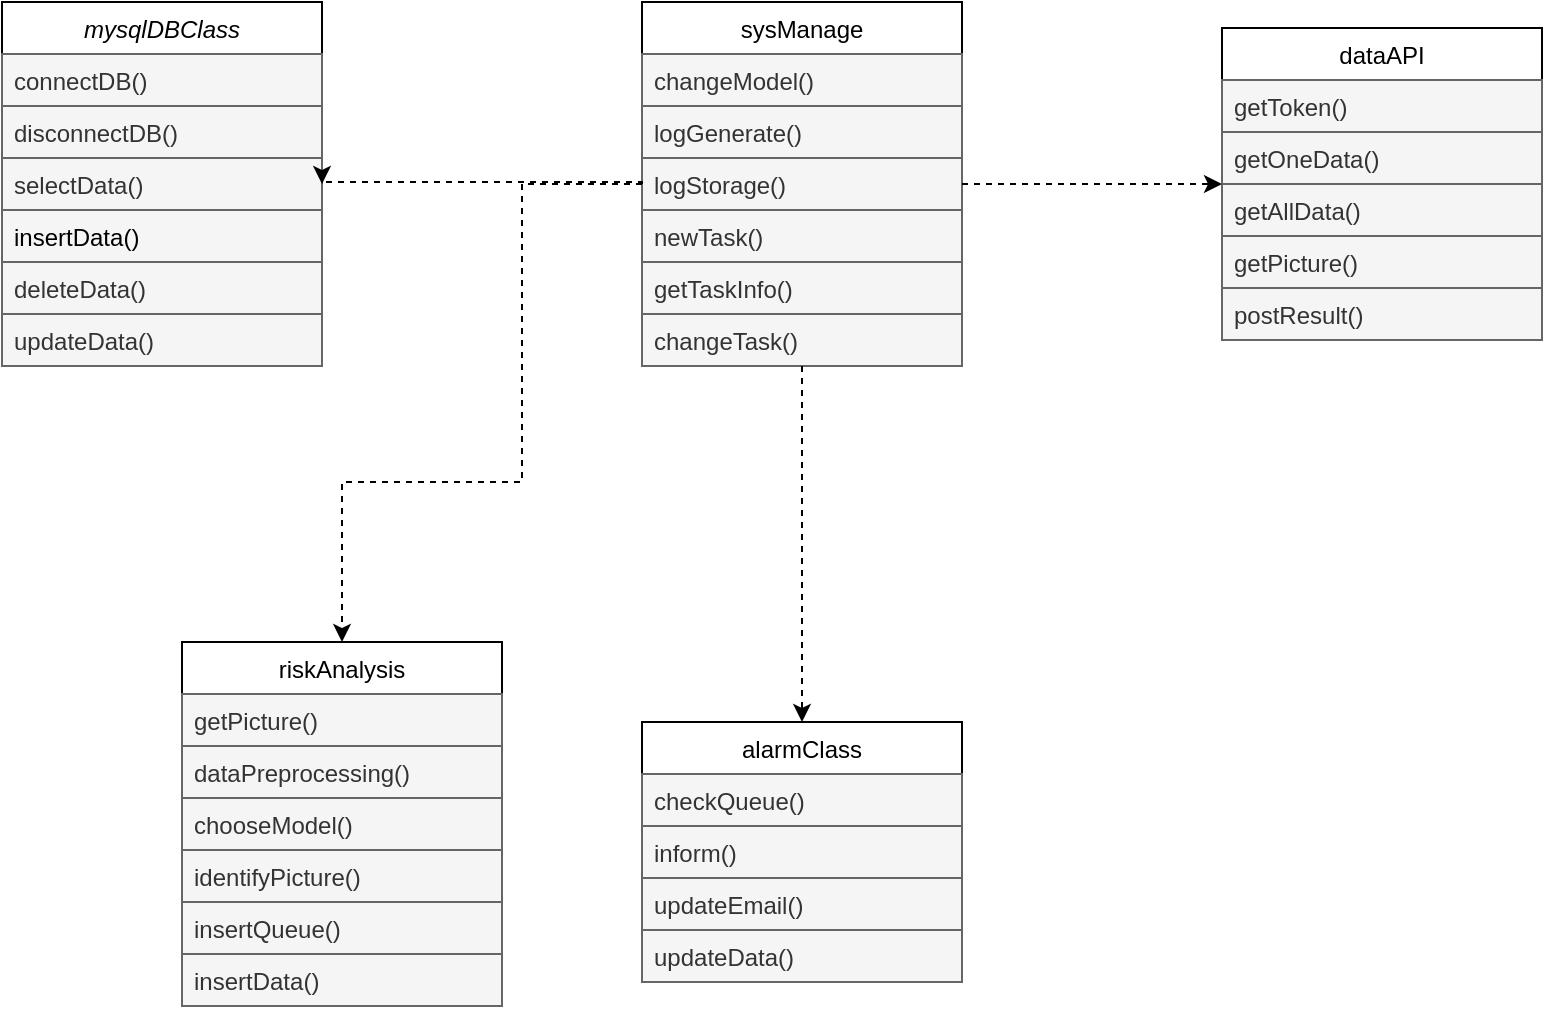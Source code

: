 <mxfile version="21.3.0" type="github">
  <diagram name="第 1 页" id="BGkA8NkWMcHwqfj4vlx7">
    <mxGraphModel dx="1594" dy="895" grid="1" gridSize="10" guides="1" tooltips="1" connect="1" arrows="1" fold="1" page="1" pageScale="1" pageWidth="827" pageHeight="1169" math="0" shadow="0">
      <root>
        <mxCell id="0" />
        <mxCell id="1" parent="0" />
        <mxCell id="BYANO2_60x0UXPzx0a7U-1" value="mysqlDBClass" style="swimlane;fontStyle=2;align=center;verticalAlign=top;childLayout=stackLayout;horizontal=1;startSize=26;horizontalStack=0;resizeParent=1;resizeLast=0;collapsible=1;marginBottom=0;rounded=0;shadow=0;strokeWidth=1;" vertex="1" parent="1">
          <mxGeometry x="30" y="70" width="160" height="182" as="geometry">
            <mxRectangle x="230" y="140" width="160" height="26" as="alternateBounds" />
          </mxGeometry>
        </mxCell>
        <mxCell id="BYANO2_60x0UXPzx0a7U-2" value="connectDB()" style="text;align=left;verticalAlign=top;spacingLeft=4;spacingRight=4;overflow=hidden;rotatable=0;points=[[0,0.5],[1,0.5]];portConstraint=eastwest;fillColor=#f5f5f5;fontColor=#333333;strokeColor=#666666;" vertex="1" parent="BYANO2_60x0UXPzx0a7U-1">
          <mxGeometry y="26" width="160" height="26" as="geometry" />
        </mxCell>
        <mxCell id="BYANO2_60x0UXPzx0a7U-3" value="disconnectDB()" style="text;align=left;verticalAlign=top;spacingLeft=4;spacingRight=4;overflow=hidden;rotatable=0;points=[[0,0.5],[1,0.5]];portConstraint=eastwest;rounded=0;shadow=0;html=0;fillColor=#f5f5f5;fontColor=#333333;strokeColor=#666666;" vertex="1" parent="BYANO2_60x0UXPzx0a7U-1">
          <mxGeometry y="52" width="160" height="26" as="geometry" />
        </mxCell>
        <mxCell id="BYANO2_60x0UXPzx0a7U-4" value="selectData()" style="text;align=left;verticalAlign=top;spacingLeft=4;spacingRight=4;overflow=hidden;rotatable=0;points=[[0,0.5],[1,0.5]];portConstraint=eastwest;rounded=0;shadow=0;html=0;fillColor=#f5f5f5;fontColor=#333333;strokeColor=#666666;" vertex="1" parent="BYANO2_60x0UXPzx0a7U-1">
          <mxGeometry y="78" width="160" height="26" as="geometry" />
        </mxCell>
        <mxCell id="BYANO2_60x0UXPzx0a7U-5" value="insertData()" style="text;align=left;verticalAlign=top;spacingLeft=4;spacingRight=4;overflow=hidden;rotatable=0;points=[[0,0.5],[1,0.5]];portConstraint=eastwest;rounded=0;shadow=0;html=0;fillColor=#f5f5f5;strokeColor=#666666;" vertex="1" parent="BYANO2_60x0UXPzx0a7U-1">
          <mxGeometry y="104" width="160" height="26" as="geometry" />
        </mxCell>
        <mxCell id="BYANO2_60x0UXPzx0a7U-6" value="deleteData()" style="text;align=left;verticalAlign=top;spacingLeft=4;spacingRight=4;overflow=hidden;rotatable=0;points=[[0,0.5],[1,0.5]];portConstraint=eastwest;rounded=0;shadow=0;html=0;fillColor=#f5f5f5;fontColor=#333333;strokeColor=#666666;" vertex="1" parent="BYANO2_60x0UXPzx0a7U-1">
          <mxGeometry y="130" width="160" height="26" as="geometry" />
        </mxCell>
        <mxCell id="BYANO2_60x0UXPzx0a7U-7" value="updateData()" style="text;align=left;verticalAlign=top;spacingLeft=4;spacingRight=4;overflow=hidden;rotatable=0;points=[[0,0.5],[1,0.5]];portConstraint=eastwest;rounded=0;shadow=0;html=0;fillColor=#f5f5f5;fontColor=#333333;strokeColor=#666666;" vertex="1" parent="BYANO2_60x0UXPzx0a7U-1">
          <mxGeometry y="156" width="160" height="26" as="geometry" />
        </mxCell>
        <mxCell id="BYANO2_60x0UXPzx0a7U-8" value="sysManage" style="swimlane;fontStyle=0;align=center;verticalAlign=top;childLayout=stackLayout;horizontal=1;startSize=26;horizontalStack=0;resizeParent=1;resizeLast=0;collapsible=1;marginBottom=0;rounded=0;shadow=0;strokeWidth=1;" vertex="1" parent="1">
          <mxGeometry x="350" y="70" width="160" height="182" as="geometry">
            <mxRectangle x="70" y="360" width="160" height="26" as="alternateBounds" />
          </mxGeometry>
        </mxCell>
        <mxCell id="BYANO2_60x0UXPzx0a7U-9" value="changeModel()" style="text;align=left;verticalAlign=top;spacingLeft=4;spacingRight=4;overflow=hidden;rotatable=0;points=[[0,0.5],[1,0.5]];portConstraint=eastwest;fillColor=#f5f5f5;fontColor=#333333;strokeColor=#666666;" vertex="1" parent="BYANO2_60x0UXPzx0a7U-8">
          <mxGeometry y="26" width="160" height="26" as="geometry" />
        </mxCell>
        <mxCell id="BYANO2_60x0UXPzx0a7U-10" value="logGenerate()" style="text;align=left;verticalAlign=top;spacingLeft=4;spacingRight=4;overflow=hidden;rotatable=0;points=[[0,0.5],[1,0.5]];portConstraint=eastwest;fillColor=#f5f5f5;fontColor=#333333;strokeColor=#666666;" vertex="1" parent="BYANO2_60x0UXPzx0a7U-8">
          <mxGeometry y="52" width="160" height="26" as="geometry" />
        </mxCell>
        <mxCell id="BYANO2_60x0UXPzx0a7U-11" value="logStorage()" style="text;align=left;verticalAlign=top;spacingLeft=4;spacingRight=4;overflow=hidden;rotatable=0;points=[[0,0.5],[1,0.5]];portConstraint=eastwest;fillColor=#f5f5f5;fontColor=#333333;strokeColor=#666666;" vertex="1" parent="BYANO2_60x0UXPzx0a7U-8">
          <mxGeometry y="78" width="160" height="26" as="geometry" />
        </mxCell>
        <mxCell id="BYANO2_60x0UXPzx0a7U-12" value="newTask()" style="text;align=left;verticalAlign=top;spacingLeft=4;spacingRight=4;overflow=hidden;rotatable=0;points=[[0,0.5],[1,0.5]];portConstraint=eastwest;fillColor=#f5f5f5;fontColor=#333333;strokeColor=#666666;" vertex="1" parent="BYANO2_60x0UXPzx0a7U-8">
          <mxGeometry y="104" width="160" height="26" as="geometry" />
        </mxCell>
        <mxCell id="BYANO2_60x0UXPzx0a7U-13" value="getTaskInfo()" style="text;align=left;verticalAlign=top;spacingLeft=4;spacingRight=4;overflow=hidden;rotatable=0;points=[[0,0.5],[1,0.5]];portConstraint=eastwest;fillColor=#f5f5f5;fontColor=#333333;strokeColor=#666666;" vertex="1" parent="BYANO2_60x0UXPzx0a7U-8">
          <mxGeometry y="130" width="160" height="26" as="geometry" />
        </mxCell>
        <mxCell id="BYANO2_60x0UXPzx0a7U-14" value="changeTask()" style="text;align=left;verticalAlign=top;spacingLeft=4;spacingRight=4;overflow=hidden;rotatable=0;points=[[0,0.5],[1,0.5]];portConstraint=eastwest;fillColor=#f5f5f5;fontColor=#333333;strokeColor=#666666;" vertex="1" parent="BYANO2_60x0UXPzx0a7U-8">
          <mxGeometry y="156" width="160" height="26" as="geometry" />
        </mxCell>
        <mxCell id="BYANO2_60x0UXPzx0a7U-15" value="alarmClass" style="swimlane;fontStyle=0;align=center;verticalAlign=top;childLayout=stackLayout;horizontal=1;startSize=26;horizontalStack=0;resizeParent=1;resizeLast=0;collapsible=1;marginBottom=0;rounded=0;shadow=0;strokeWidth=1;" vertex="1" parent="1">
          <mxGeometry x="350" y="430" width="160" height="130" as="geometry">
            <mxRectangle x="340" y="380" width="170" height="26" as="alternateBounds" />
          </mxGeometry>
        </mxCell>
        <mxCell id="BYANO2_60x0UXPzx0a7U-16" value="checkQueue()" style="text;align=left;verticalAlign=top;spacingLeft=4;spacingRight=4;overflow=hidden;rotatable=0;points=[[0,0.5],[1,0.5]];portConstraint=eastwest;fillColor=#f5f5f5;fontColor=#333333;strokeColor=#666666;" vertex="1" parent="BYANO2_60x0UXPzx0a7U-15">
          <mxGeometry y="26" width="160" height="26" as="geometry" />
        </mxCell>
        <mxCell id="BYANO2_60x0UXPzx0a7U-17" value="inform()" style="text;align=left;verticalAlign=top;spacingLeft=4;spacingRight=4;overflow=hidden;rotatable=0;points=[[0,0.5],[1,0.5]];portConstraint=eastwest;fillColor=#f5f5f5;fontColor=#333333;strokeColor=#666666;" vertex="1" parent="BYANO2_60x0UXPzx0a7U-15">
          <mxGeometry y="52" width="160" height="26" as="geometry" />
        </mxCell>
        <mxCell id="BYANO2_60x0UXPzx0a7U-18" value="updateEmail()" style="text;align=left;verticalAlign=top;spacingLeft=4;spacingRight=4;overflow=hidden;rotatable=0;points=[[0,0.5],[1,0.5]];portConstraint=eastwest;fillColor=#f5f5f5;fontColor=#333333;strokeColor=#666666;" vertex="1" parent="BYANO2_60x0UXPzx0a7U-15">
          <mxGeometry y="78" width="160" height="26" as="geometry" />
        </mxCell>
        <mxCell id="BYANO2_60x0UXPzx0a7U-19" value="updateData()" style="text;align=left;verticalAlign=top;spacingLeft=4;spacingRight=4;overflow=hidden;rotatable=0;points=[[0,0.5],[1,0.5]];portConstraint=eastwest;fillColor=#f5f5f5;fontColor=#333333;strokeColor=#666666;" vertex="1" parent="BYANO2_60x0UXPzx0a7U-15">
          <mxGeometry y="104" width="160" height="26" as="geometry" />
        </mxCell>
        <mxCell id="BYANO2_60x0UXPzx0a7U-20" value="riskAnalysis" style="swimlane;fontStyle=0;align=center;verticalAlign=top;childLayout=stackLayout;horizontal=1;startSize=26;horizontalStack=0;resizeParent=1;resizeLast=0;collapsible=1;marginBottom=0;rounded=0;shadow=0;strokeWidth=1;" vertex="1" parent="1">
          <mxGeometry x="120" y="390" width="160" height="182" as="geometry">
            <mxRectangle x="70" y="360" width="160" height="26" as="alternateBounds" />
          </mxGeometry>
        </mxCell>
        <mxCell id="BYANO2_60x0UXPzx0a7U-21" value="getPicture()" style="text;align=left;verticalAlign=top;spacingLeft=4;spacingRight=4;overflow=hidden;rotatable=0;points=[[0,0.5],[1,0.5]];portConstraint=eastwest;fillColor=#f5f5f5;fontColor=#333333;strokeColor=#666666;" vertex="1" parent="BYANO2_60x0UXPzx0a7U-20">
          <mxGeometry y="26" width="160" height="26" as="geometry" />
        </mxCell>
        <mxCell id="BYANO2_60x0UXPzx0a7U-22" value="dataPreprocessing()" style="text;align=left;verticalAlign=top;spacingLeft=4;spacingRight=4;overflow=hidden;rotatable=0;points=[[0,0.5],[1,0.5]];portConstraint=eastwest;fillColor=#f5f5f5;fontColor=#333333;strokeColor=#666666;" vertex="1" parent="BYANO2_60x0UXPzx0a7U-20">
          <mxGeometry y="52" width="160" height="26" as="geometry" />
        </mxCell>
        <mxCell id="BYANO2_60x0UXPzx0a7U-23" value="chooseModel()" style="text;align=left;verticalAlign=top;spacingLeft=4;spacingRight=4;overflow=hidden;rotatable=0;points=[[0,0.5],[1,0.5]];portConstraint=eastwest;fillColor=#f5f5f5;fontColor=#333333;strokeColor=#666666;" vertex="1" parent="BYANO2_60x0UXPzx0a7U-20">
          <mxGeometry y="78" width="160" height="26" as="geometry" />
        </mxCell>
        <mxCell id="BYANO2_60x0UXPzx0a7U-24" value="identifyPicture()" style="text;align=left;verticalAlign=top;spacingLeft=4;spacingRight=4;overflow=hidden;rotatable=0;points=[[0,0.5],[1,0.5]];portConstraint=eastwest;fillColor=#f5f5f5;fontColor=#333333;strokeColor=#666666;" vertex="1" parent="BYANO2_60x0UXPzx0a7U-20">
          <mxGeometry y="104" width="160" height="26" as="geometry" />
        </mxCell>
        <mxCell id="BYANO2_60x0UXPzx0a7U-25" value="insertQueue()" style="text;align=left;verticalAlign=top;spacingLeft=4;spacingRight=4;overflow=hidden;rotatable=0;points=[[0,0.5],[1,0.5]];portConstraint=eastwest;fillColor=#f5f5f5;fontColor=#333333;strokeColor=#666666;" vertex="1" parent="BYANO2_60x0UXPzx0a7U-20">
          <mxGeometry y="130" width="160" height="26" as="geometry" />
        </mxCell>
        <mxCell id="BYANO2_60x0UXPzx0a7U-26" value="insertData()" style="text;align=left;verticalAlign=top;spacingLeft=4;spacingRight=4;overflow=hidden;rotatable=0;points=[[0,0.5],[1,0.5]];portConstraint=eastwest;fillColor=#f5f5f5;fontColor=#333333;strokeColor=#666666;" vertex="1" parent="BYANO2_60x0UXPzx0a7U-20">
          <mxGeometry y="156" width="160" height="26" as="geometry" />
        </mxCell>
        <mxCell id="BYANO2_60x0UXPzx0a7U-27" value="dataAPI" style="swimlane;fontStyle=0;align=center;verticalAlign=top;childLayout=stackLayout;horizontal=1;startSize=26;horizontalStack=0;resizeParent=1;resizeLast=0;collapsible=1;marginBottom=0;rounded=0;shadow=0;strokeWidth=1;" vertex="1" parent="1">
          <mxGeometry x="640" y="83" width="160" height="156" as="geometry">
            <mxRectangle x="550" y="140" width="160" height="26" as="alternateBounds" />
          </mxGeometry>
        </mxCell>
        <mxCell id="BYANO2_60x0UXPzx0a7U-28" value="getToken()" style="text;align=left;verticalAlign=top;spacingLeft=4;spacingRight=4;overflow=hidden;rotatable=0;points=[[0,0.5],[1,0.5]];portConstraint=eastwest;fillColor=#f5f5f5;fontColor=#333333;strokeColor=#666666;" vertex="1" parent="BYANO2_60x0UXPzx0a7U-27">
          <mxGeometry y="26" width="160" height="26" as="geometry" />
        </mxCell>
        <mxCell id="BYANO2_60x0UXPzx0a7U-29" value="getOneData()" style="text;align=left;verticalAlign=top;spacingLeft=4;spacingRight=4;overflow=hidden;rotatable=0;points=[[0,0.5],[1,0.5]];portConstraint=eastwest;rounded=0;shadow=0;html=0;fillColor=#f5f5f5;fontColor=#333333;strokeColor=#666666;" vertex="1" parent="BYANO2_60x0UXPzx0a7U-27">
          <mxGeometry y="52" width="160" height="26" as="geometry" />
        </mxCell>
        <mxCell id="BYANO2_60x0UXPzx0a7U-30" value="getAllData()" style="text;align=left;verticalAlign=top;spacingLeft=4;spacingRight=4;overflow=hidden;rotatable=0;points=[[0,0.5],[1,0.5]];portConstraint=eastwest;rounded=0;shadow=0;html=0;fillColor=#f5f5f5;fontColor=#333333;strokeColor=#666666;" vertex="1" parent="BYANO2_60x0UXPzx0a7U-27">
          <mxGeometry y="78" width="160" height="26" as="geometry" />
        </mxCell>
        <mxCell id="BYANO2_60x0UXPzx0a7U-31" value="getPicture()" style="text;align=left;verticalAlign=top;spacingLeft=4;spacingRight=4;overflow=hidden;rotatable=0;points=[[0,0.5],[1,0.5]];portConstraint=eastwest;rounded=0;shadow=0;html=0;fillColor=#f5f5f5;fontColor=#333333;strokeColor=#666666;" vertex="1" parent="BYANO2_60x0UXPzx0a7U-27">
          <mxGeometry y="104" width="160" height="26" as="geometry" />
        </mxCell>
        <mxCell id="BYANO2_60x0UXPzx0a7U-32" value="postResult()" style="text;align=left;verticalAlign=top;spacingLeft=4;spacingRight=4;overflow=hidden;rotatable=0;points=[[0,0.5],[1,0.5]];portConstraint=eastwest;rounded=0;shadow=0;html=0;fillColor=#f5f5f5;fontColor=#333333;strokeColor=#666666;" vertex="1" parent="BYANO2_60x0UXPzx0a7U-27">
          <mxGeometry y="130" width="160" height="26" as="geometry" />
        </mxCell>
        <mxCell id="BYANO2_60x0UXPzx0a7U-33" style="edgeStyle=orthogonalEdgeStyle;rounded=0;orthogonalLoop=1;jettySize=auto;html=1;dashed=1;entryX=1;entryY=0.5;entryDx=0;entryDy=0;exitX=0;exitY=0.5;exitDx=0;exitDy=0;" edge="1" parent="1" source="BYANO2_60x0UXPzx0a7U-8" target="BYANO2_60x0UXPzx0a7U-1">
          <mxGeometry relative="1" as="geometry">
            <mxPoint x="250" y="280" as="targetPoint" />
            <mxPoint x="310" y="230" as="sourcePoint" />
            <Array as="points">
              <mxPoint x="350" y="160" />
            </Array>
          </mxGeometry>
        </mxCell>
        <mxCell id="BYANO2_60x0UXPzx0a7U-34" style="edgeStyle=orthogonalEdgeStyle;rounded=0;orthogonalLoop=1;jettySize=auto;html=1;dashed=1;exitX=0;exitY=0.5;exitDx=0;exitDy=0;" edge="1" parent="1" source="BYANO2_60x0UXPzx0a7U-8" target="BYANO2_60x0UXPzx0a7U-20">
          <mxGeometry relative="1" as="geometry">
            <mxPoint x="200" y="171" as="targetPoint" />
            <mxPoint x="360" y="171" as="sourcePoint" />
            <Array as="points">
              <mxPoint x="290" y="161" />
              <mxPoint x="290" y="310" />
              <mxPoint x="200" y="310" />
            </Array>
          </mxGeometry>
        </mxCell>
        <mxCell id="BYANO2_60x0UXPzx0a7U-35" style="edgeStyle=orthogonalEdgeStyle;rounded=0;orthogonalLoop=1;jettySize=auto;html=1;dashed=1;entryX=0.5;entryY=0;entryDx=0;entryDy=0;exitX=0.5;exitY=1;exitDx=0;exitDy=0;" edge="1" parent="1" source="BYANO2_60x0UXPzx0a7U-8" target="BYANO2_60x0UXPzx0a7U-15">
          <mxGeometry relative="1" as="geometry">
            <mxPoint x="210" y="181" as="targetPoint" />
            <mxPoint x="370" y="181" as="sourcePoint" />
            <Array as="points">
              <mxPoint x="430" y="430" />
            </Array>
          </mxGeometry>
        </mxCell>
        <mxCell id="BYANO2_60x0UXPzx0a7U-36" style="edgeStyle=orthogonalEdgeStyle;rounded=0;orthogonalLoop=1;jettySize=auto;html=1;dashed=1;entryX=0;entryY=0.5;entryDx=0;entryDy=0;exitX=1;exitY=0.5;exitDx=0;exitDy=0;" edge="1" parent="1" source="BYANO2_60x0UXPzx0a7U-8" target="BYANO2_60x0UXPzx0a7U-27">
          <mxGeometry relative="1" as="geometry">
            <mxPoint x="440" y="440" as="targetPoint" />
            <mxPoint x="440" y="262" as="sourcePoint" />
            <Array as="points">
              <mxPoint x="580" y="161" />
              <mxPoint x="580" y="161" />
            </Array>
          </mxGeometry>
        </mxCell>
      </root>
    </mxGraphModel>
  </diagram>
</mxfile>
